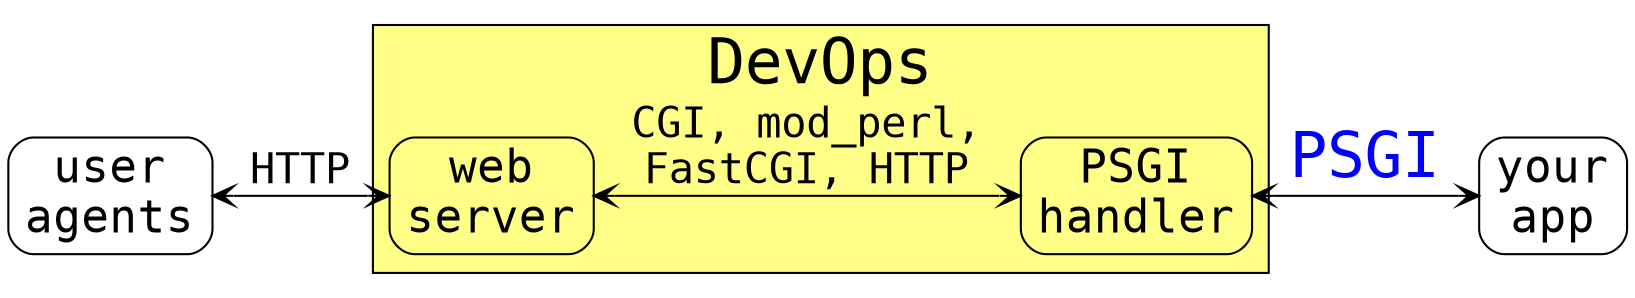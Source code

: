 
digraph G
{
    rankdir = LR
    
    node [
        fontname    = "Inconsolata"
        fontsize    = 22
        shape       = record
        style       = rounded
    ]

    edge [
        fontname    = "Inconsolata"
        fontsize    = 20
        arrowhead   = vee
        arrowtail   = vee
    ]

    "user\nagents"  -> "web\nserver"    [label="HTTP",dir=both]
    "web\nserver"   -> "PSGI\nhandler"  [label="CGI, mod_perl,\nFastCGI, HTTP",dir=both]
    "PSGI\nhandler" -> "your\napp"      [label="PSGI",dir=both,fontcolor=blue,fontsize=30]

    subgraph cluster_devops {
        fontname    = "Inconsolata"
        fontsize    = 30
        label       = "DevOps"
        style       = filled
        fillcolor   = "#FFFF88"

        "web\nserver"
        "PSGI\nhandler"
    }
}

